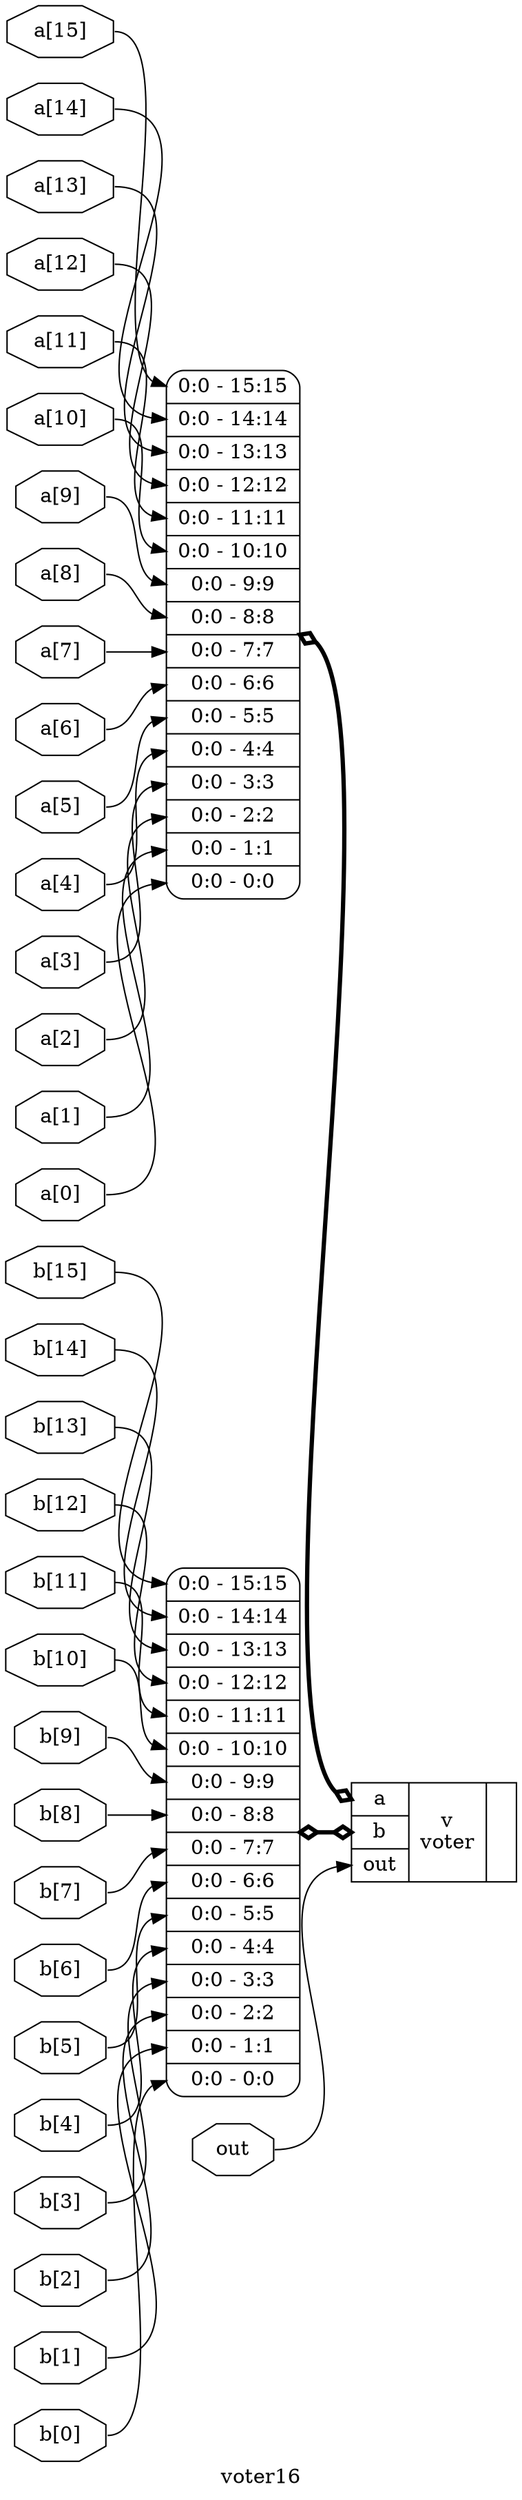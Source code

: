 digraph "voter16" {
label="voter16";
rankdir="LR";
remincross=true;
n1 [ shape=octagon, label="a[0]", color="black", fontcolor="black" ];
n2 [ shape=octagon, label="a[10]", color="black", fontcolor="black" ];
n3 [ shape=octagon, label="a[11]", color="black", fontcolor="black" ];
n4 [ shape=octagon, label="a[12]", color="black", fontcolor="black" ];
n5 [ shape=octagon, label="a[13]", color="black", fontcolor="black" ];
n6 [ shape=octagon, label="a[14]", color="black", fontcolor="black" ];
n7 [ shape=octagon, label="a[15]", color="black", fontcolor="black" ];
n8 [ shape=octagon, label="a[1]", color="black", fontcolor="black" ];
n9 [ shape=octagon, label="a[2]", color="black", fontcolor="black" ];
n10 [ shape=octagon, label="a[3]", color="black", fontcolor="black" ];
n11 [ shape=octagon, label="a[4]", color="black", fontcolor="black" ];
n12 [ shape=octagon, label="a[5]", color="black", fontcolor="black" ];
n13 [ shape=octagon, label="a[6]", color="black", fontcolor="black" ];
n14 [ shape=octagon, label="a[7]", color="black", fontcolor="black" ];
n15 [ shape=octagon, label="a[8]", color="black", fontcolor="black" ];
n16 [ shape=octagon, label="a[9]", color="black", fontcolor="black" ];
n17 [ shape=octagon, label="b[0]", color="black", fontcolor="black" ];
n18 [ shape=octagon, label="b[10]", color="black", fontcolor="black" ];
n19 [ shape=octagon, label="b[11]", color="black", fontcolor="black" ];
n20 [ shape=octagon, label="b[12]", color="black", fontcolor="black" ];
n21 [ shape=octagon, label="b[13]", color="black", fontcolor="black" ];
n22 [ shape=octagon, label="b[14]", color="black", fontcolor="black" ];
n23 [ shape=octagon, label="b[15]", color="black", fontcolor="black" ];
n24 [ shape=octagon, label="b[1]", color="black", fontcolor="black" ];
n25 [ shape=octagon, label="b[2]", color="black", fontcolor="black" ];
n26 [ shape=octagon, label="b[3]", color="black", fontcolor="black" ];
n27 [ shape=octagon, label="b[4]", color="black", fontcolor="black" ];
n28 [ shape=octagon, label="b[5]", color="black", fontcolor="black" ];
n29 [ shape=octagon, label="b[6]", color="black", fontcolor="black" ];
n30 [ shape=octagon, label="b[7]", color="black", fontcolor="black" ];
n31 [ shape=octagon, label="b[8]", color="black", fontcolor="black" ];
n32 [ shape=octagon, label="b[9]", color="black", fontcolor="black" ];
n33 [ shape=octagon, label="out", color="black", fontcolor="black" ];
c36 [ shape=record, label="{{<p34> a|<p35> b|<p33> out}|v\nvoter|{}}" ];
x0 [ shape=record, style=rounded, label="<s15> 0:0 - 15:15 |<s14> 0:0 - 14:14 |<s13> 0:0 - 13:13 |<s12> 0:0 - 12:12 |<s11> 0:0 - 11:11 |<s10> 0:0 - 10:10 |<s9> 0:0 - 9:9 |<s8> 0:0 - 8:8 |<s7> 0:0 - 7:7 |<s6> 0:0 - 6:6 |<s5> 0:0 - 5:5 |<s4> 0:0 - 4:4 |<s3> 0:0 - 3:3 |<s2> 0:0 - 2:2 |<s1> 0:0 - 1:1 |<s0> 0:0 - 0:0 " ];
x0:e -> c36:p34:w [arrowhead=odiamond, arrowtail=odiamond, dir=both, color="black", style="setlinewidth(3)", label=""];
x1 [ shape=record, style=rounded, label="<s15> 0:0 - 15:15 |<s14> 0:0 - 14:14 |<s13> 0:0 - 13:13 |<s12> 0:0 - 12:12 |<s11> 0:0 - 11:11 |<s10> 0:0 - 10:10 |<s9> 0:0 - 9:9 |<s8> 0:0 - 8:8 |<s7> 0:0 - 7:7 |<s6> 0:0 - 6:6 |<s5> 0:0 - 5:5 |<s4> 0:0 - 4:4 |<s3> 0:0 - 3:3 |<s2> 0:0 - 2:2 |<s1> 0:0 - 1:1 |<s0> 0:0 - 0:0 " ];
x1:e -> c36:p35:w [arrowhead=odiamond, arrowtail=odiamond, dir=both, color="black", style="setlinewidth(3)", label=""];
n1:e -> x0:s0:w [color="black", label=""];
n10:e -> x0:s3:w [color="black", label=""];
n11:e -> x0:s4:w [color="black", label=""];
n12:e -> x0:s5:w [color="black", label=""];
n13:e -> x0:s6:w [color="black", label=""];
n14:e -> x0:s7:w [color="black", label=""];
n15:e -> x0:s8:w [color="black", label=""];
n16:e -> x0:s9:w [color="black", label=""];
n17:e -> x1:s0:w [color="black", label=""];
n18:e -> x1:s10:w [color="black", label=""];
n19:e -> x1:s11:w [color="black", label=""];
n2:e -> x0:s10:w [color="black", label=""];
n20:e -> x1:s12:w [color="black", label=""];
n21:e -> x1:s13:w [color="black", label=""];
n22:e -> x1:s14:w [color="black", label=""];
n23:e -> x1:s15:w [color="black", label=""];
n24:e -> x1:s1:w [color="black", label=""];
n25:e -> x1:s2:w [color="black", label=""];
n26:e -> x1:s3:w [color="black", label=""];
n27:e -> x1:s4:w [color="black", label=""];
n28:e -> x1:s5:w [color="black", label=""];
n29:e -> x1:s6:w [color="black", label=""];
n3:e -> x0:s11:w [color="black", label=""];
n30:e -> x1:s7:w [color="black", label=""];
n31:e -> x1:s8:w [color="black", label=""];
n32:e -> x1:s9:w [color="black", label=""];
n33:e -> c36:p33:w [color="black", label=""];
n4:e -> x0:s12:w [color="black", label=""];
n5:e -> x0:s13:w [color="black", label=""];
n6:e -> x0:s14:w [color="black", label=""];
n7:e -> x0:s15:w [color="black", label=""];
n8:e -> x0:s1:w [color="black", label=""];
n9:e -> x0:s2:w [color="black", label=""];
}
